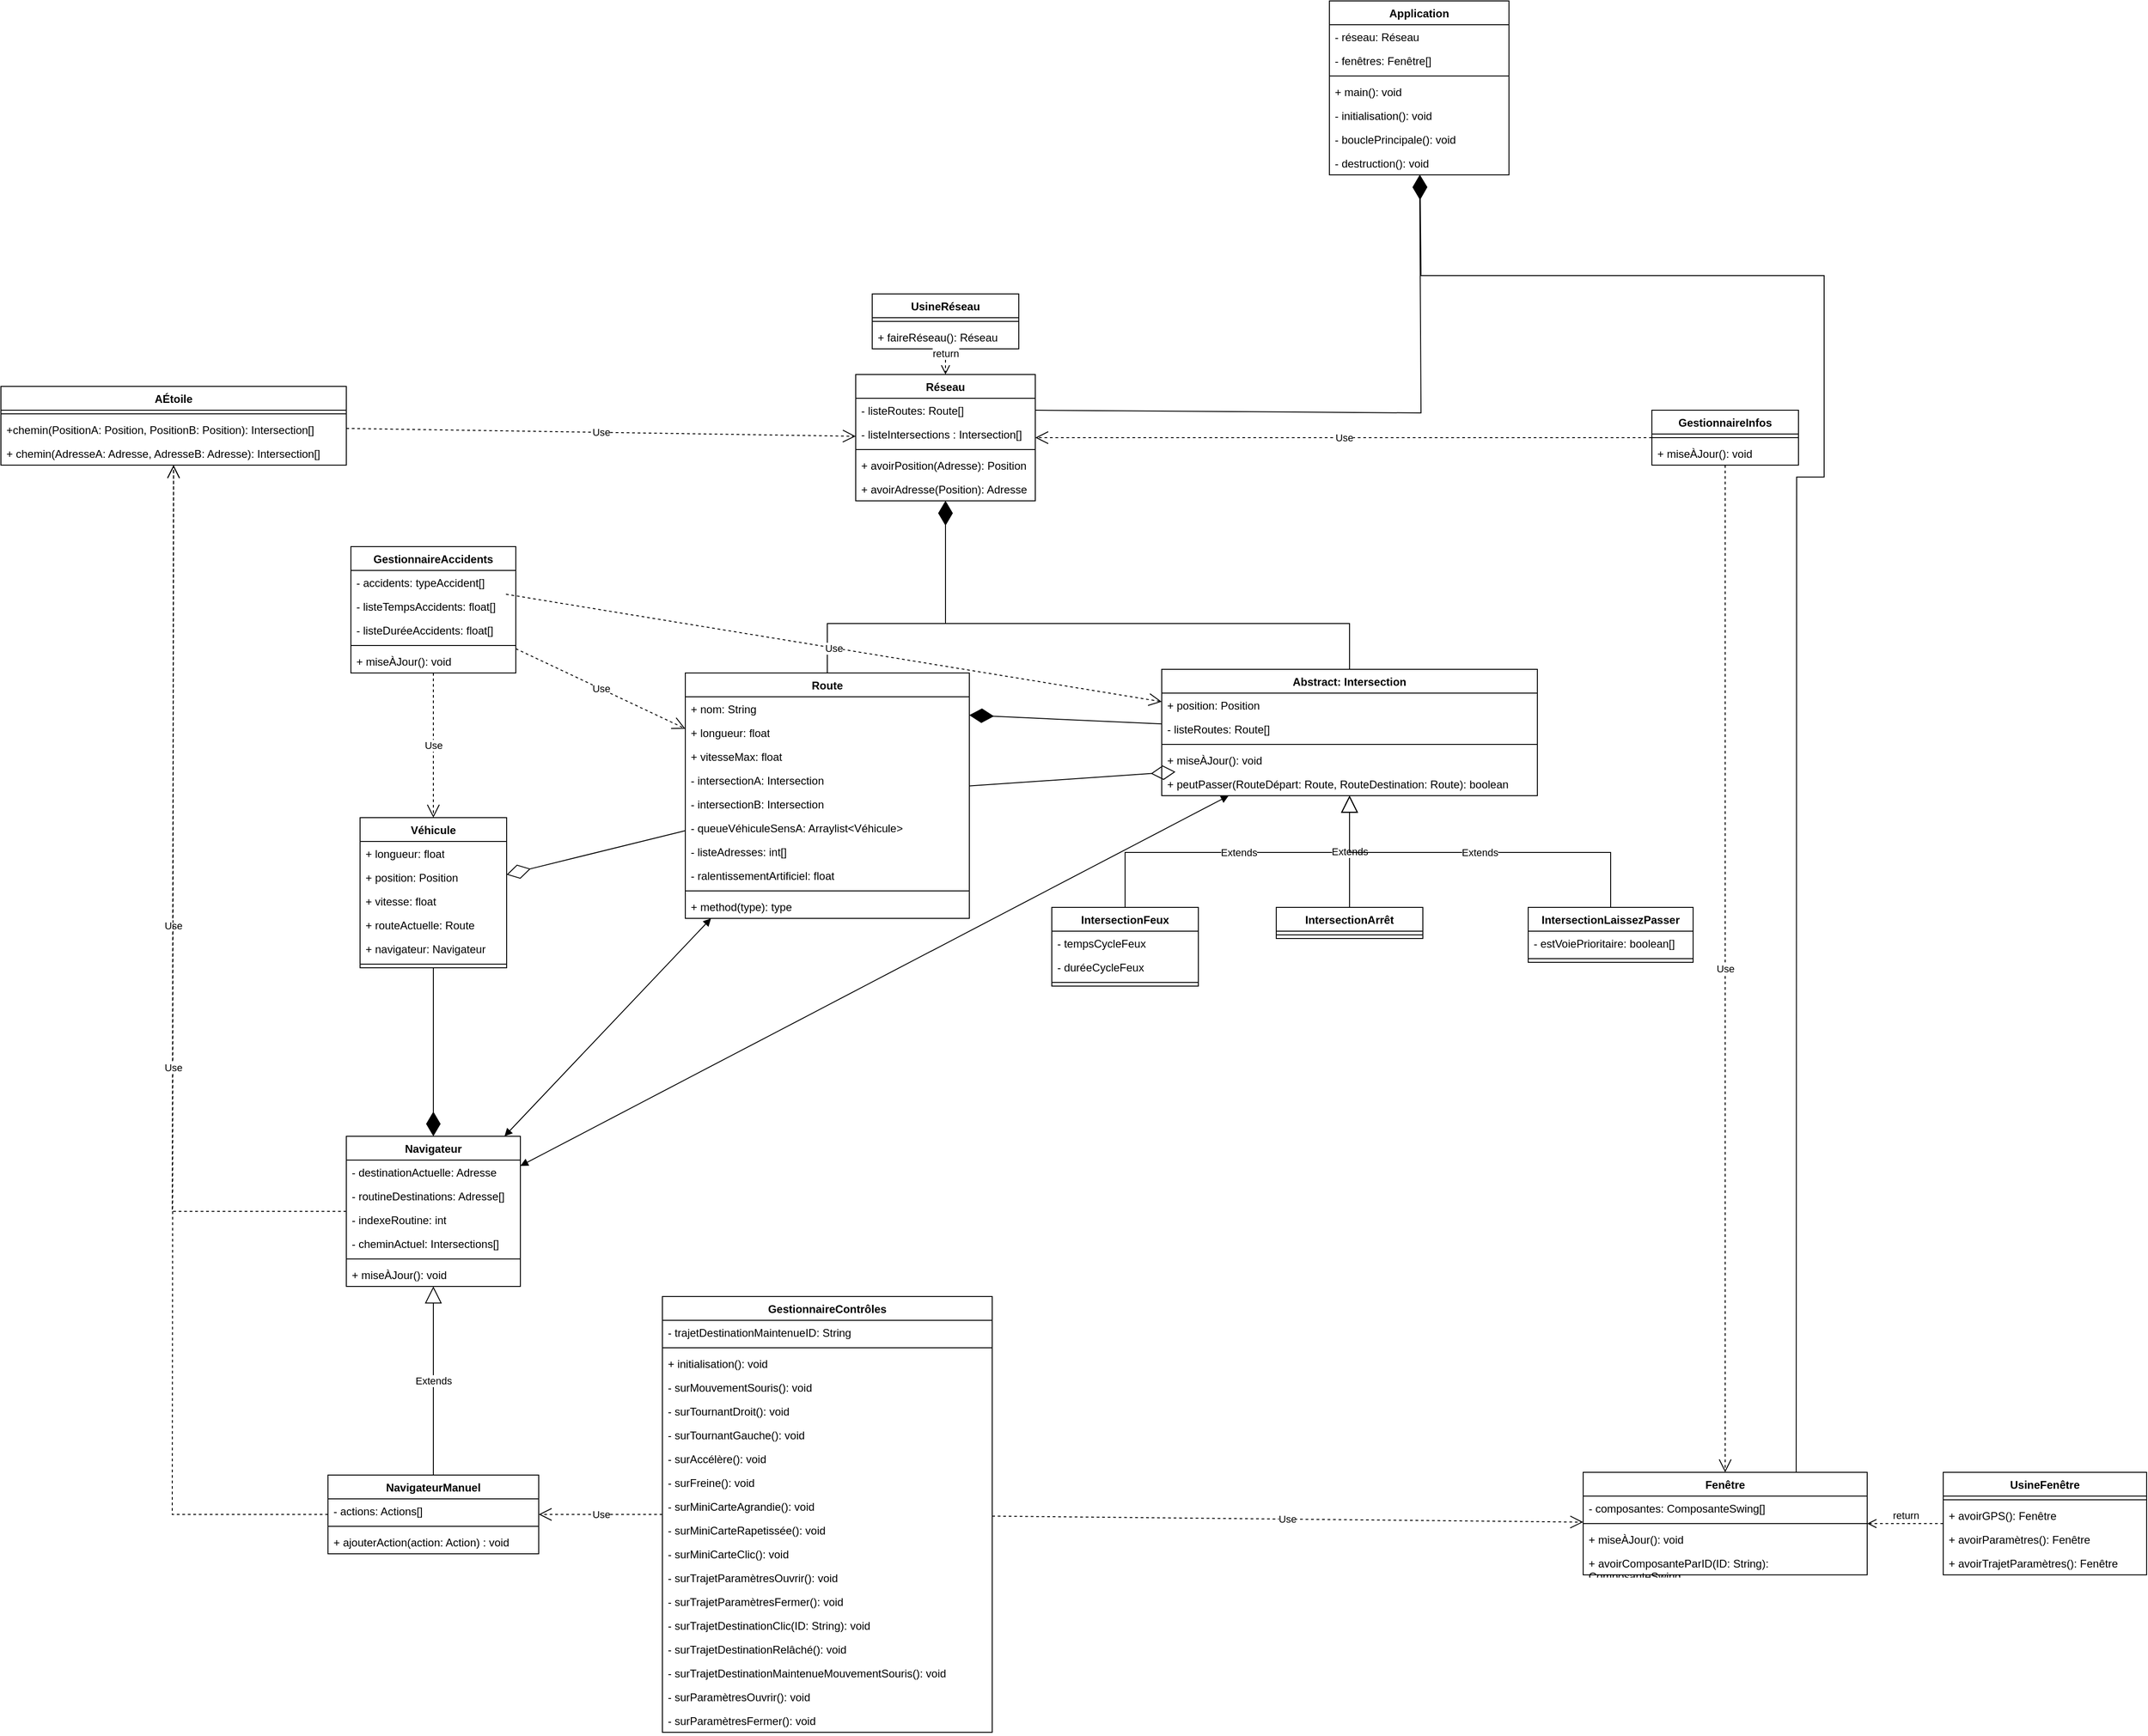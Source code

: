 <mxfile version="26.2.13">
  <diagram id="C5RBs43oDa-KdzZeNtuy" name="Page-1">
    <mxGraphModel dx="1902" dy="468" grid="1" gridSize="10" guides="1" tooltips="1" connect="1" arrows="1" fold="1" page="1" pageScale="1" pageWidth="827" pageHeight="1169" math="0" shadow="0">
      <root>
        <mxCell id="WIyWlLk6GJQsqaUBKTNV-0" />
        <mxCell id="WIyWlLk6GJQsqaUBKTNV-1" parent="WIyWlLk6GJQsqaUBKTNV-0" />
        <mxCell id="mXATdzglNgA2c99_1XGq-0" value="Réseau" style="swimlane;fontStyle=1;align=center;verticalAlign=top;childLayout=stackLayout;horizontal=1;startSize=26;horizontalStack=0;resizeParent=1;resizeParentMax=0;resizeLast=0;collapsible=1;marginBottom=0;whiteSpace=wrap;html=1;" vertex="1" parent="WIyWlLk6GJQsqaUBKTNV-1">
          <mxGeometry x="203" y="768" width="196" height="138" as="geometry" />
        </mxCell>
        <mxCell id="mXATdzglNgA2c99_1XGq-1" value="&lt;div&gt;- listeRoutes: Route[]&lt;/div&gt;" style="text;strokeColor=none;fillColor=none;align=left;verticalAlign=top;spacingLeft=4;spacingRight=4;overflow=hidden;rotatable=0;points=[[0,0.5],[1,0.5]];portConstraint=eastwest;whiteSpace=wrap;html=1;" vertex="1" parent="mXATdzglNgA2c99_1XGq-0">
          <mxGeometry y="26" width="196" height="26" as="geometry" />
        </mxCell>
        <mxCell id="mXATdzglNgA2c99_1XGq-106" value="- listeIntersections : Intersection[]" style="text;strokeColor=none;fillColor=none;align=left;verticalAlign=top;spacingLeft=4;spacingRight=4;overflow=hidden;rotatable=0;points=[[0,0.5],[1,0.5]];portConstraint=eastwest;whiteSpace=wrap;html=1;" vertex="1" parent="mXATdzglNgA2c99_1XGq-0">
          <mxGeometry y="52" width="196" height="26" as="geometry" />
        </mxCell>
        <mxCell id="mXATdzglNgA2c99_1XGq-2" value="" style="line;strokeWidth=1;fillColor=none;align=left;verticalAlign=middle;spacingTop=-1;spacingLeft=3;spacingRight=3;rotatable=0;labelPosition=right;points=[];portConstraint=eastwest;strokeColor=inherit;" vertex="1" parent="mXATdzglNgA2c99_1XGq-0">
          <mxGeometry y="78" width="196" height="8" as="geometry" />
        </mxCell>
        <mxCell id="mXATdzglNgA2c99_1XGq-3" value="+ avoirPosition(Adresse): Position" style="text;strokeColor=none;fillColor=none;align=left;verticalAlign=top;spacingLeft=4;spacingRight=4;overflow=hidden;rotatable=0;points=[[0,0.5],[1,0.5]];portConstraint=eastwest;whiteSpace=wrap;html=1;" vertex="1" parent="mXATdzglNgA2c99_1XGq-0">
          <mxGeometry y="86" width="196" height="26" as="geometry" />
        </mxCell>
        <mxCell id="mXATdzglNgA2c99_1XGq-108" value="+ avoirAdresse(Position): Adresse" style="text;strokeColor=none;fillColor=none;align=left;verticalAlign=top;spacingLeft=4;spacingRight=4;overflow=hidden;rotatable=0;points=[[0,0.5],[1,0.5]];portConstraint=eastwest;whiteSpace=wrap;html=1;" vertex="1" parent="mXATdzglNgA2c99_1XGq-0">
          <mxGeometry y="112" width="196" height="26" as="geometry" />
        </mxCell>
        <mxCell id="mXATdzglNgA2c99_1XGq-4" value="Route" style="swimlane;fontStyle=1;align=center;verticalAlign=top;childLayout=stackLayout;horizontal=1;startSize=26;horizontalStack=0;resizeParent=1;resizeParentMax=0;resizeLast=0;collapsible=1;marginBottom=0;whiteSpace=wrap;html=1;" vertex="1" parent="WIyWlLk6GJQsqaUBKTNV-1">
          <mxGeometry x="17" y="1094" width="310" height="268" as="geometry" />
        </mxCell>
        <mxCell id="mXATdzglNgA2c99_1XGq-5" value="+ nom: String" style="text;strokeColor=none;fillColor=none;align=left;verticalAlign=top;spacingLeft=4;spacingRight=4;overflow=hidden;rotatable=0;points=[[0,0.5],[1,0.5]];portConstraint=eastwest;whiteSpace=wrap;html=1;" vertex="1" parent="mXATdzglNgA2c99_1XGq-4">
          <mxGeometry y="26" width="310" height="26" as="geometry" />
        </mxCell>
        <mxCell id="mXATdzglNgA2c99_1XGq-109" value="+ longueur: float" style="text;strokeColor=none;fillColor=none;align=left;verticalAlign=top;spacingLeft=4;spacingRight=4;overflow=hidden;rotatable=0;points=[[0,0.5],[1,0.5]];portConstraint=eastwest;whiteSpace=wrap;html=1;" vertex="1" parent="mXATdzglNgA2c99_1XGq-4">
          <mxGeometry y="52" width="310" height="26" as="geometry" />
        </mxCell>
        <mxCell id="mXATdzglNgA2c99_1XGq-110" value="+ vitesseMax: float" style="text;strokeColor=none;fillColor=none;align=left;verticalAlign=top;spacingLeft=4;spacingRight=4;overflow=hidden;rotatable=0;points=[[0,0.5],[1,0.5]];portConstraint=eastwest;whiteSpace=wrap;html=1;" vertex="1" parent="mXATdzglNgA2c99_1XGq-4">
          <mxGeometry y="78" width="310" height="26" as="geometry" />
        </mxCell>
        <mxCell id="mXATdzglNgA2c99_1XGq-111" value="- intersectionA: Intersection" style="text;strokeColor=none;fillColor=none;align=left;verticalAlign=top;spacingLeft=4;spacingRight=4;overflow=hidden;rotatable=0;points=[[0,0.5],[1,0.5]];portConstraint=eastwest;whiteSpace=wrap;html=1;" vertex="1" parent="mXATdzglNgA2c99_1XGq-4">
          <mxGeometry y="104" width="310" height="26" as="geometry" />
        </mxCell>
        <mxCell id="mXATdzglNgA2c99_1XGq-112" value="- intersectionB: Intersection" style="text;strokeColor=none;fillColor=none;align=left;verticalAlign=top;spacingLeft=4;spacingRight=4;overflow=hidden;rotatable=0;points=[[0,0.5],[1,0.5]];portConstraint=eastwest;whiteSpace=wrap;html=1;" vertex="1" parent="mXATdzglNgA2c99_1XGq-4">
          <mxGeometry y="130" width="310" height="26" as="geometry" />
        </mxCell>
        <mxCell id="mXATdzglNgA2c99_1XGq-113" value="- queueVéhiculeSensA: Arraylist&amp;lt;Véhicule&amp;gt;" style="text;strokeColor=none;fillColor=none;align=left;verticalAlign=top;spacingLeft=4;spacingRight=4;overflow=hidden;rotatable=0;points=[[0,0.5],[1,0.5]];portConstraint=eastwest;whiteSpace=wrap;html=1;" vertex="1" parent="mXATdzglNgA2c99_1XGq-4">
          <mxGeometry y="156" width="310" height="26" as="geometry" />
        </mxCell>
        <mxCell id="mXATdzglNgA2c99_1XGq-114" value="- listeAdresses: int[]" style="text;strokeColor=none;fillColor=none;align=left;verticalAlign=top;spacingLeft=4;spacingRight=4;overflow=hidden;rotatable=0;points=[[0,0.5],[1,0.5]];portConstraint=eastwest;whiteSpace=wrap;html=1;" vertex="1" parent="mXATdzglNgA2c99_1XGq-4">
          <mxGeometry y="182" width="310" height="26" as="geometry" />
        </mxCell>
        <mxCell id="mXATdzglNgA2c99_1XGq-115" value="- ralentissementArtificiel: float" style="text;strokeColor=none;fillColor=none;align=left;verticalAlign=top;spacingLeft=4;spacingRight=4;overflow=hidden;rotatable=0;points=[[0,0.5],[1,0.5]];portConstraint=eastwest;whiteSpace=wrap;html=1;" vertex="1" parent="mXATdzglNgA2c99_1XGq-4">
          <mxGeometry y="208" width="310" height="26" as="geometry" />
        </mxCell>
        <mxCell id="mXATdzglNgA2c99_1XGq-6" value="" style="line;strokeWidth=1;fillColor=none;align=left;verticalAlign=middle;spacingTop=-1;spacingLeft=3;spacingRight=3;rotatable=0;labelPosition=right;points=[];portConstraint=eastwest;strokeColor=inherit;" vertex="1" parent="mXATdzglNgA2c99_1XGq-4">
          <mxGeometry y="234" width="310" height="8" as="geometry" />
        </mxCell>
        <mxCell id="mXATdzglNgA2c99_1XGq-7" value="+ method(type): type" style="text;strokeColor=none;fillColor=none;align=left;verticalAlign=top;spacingLeft=4;spacingRight=4;overflow=hidden;rotatable=0;points=[[0,0.5],[1,0.5]];portConstraint=eastwest;whiteSpace=wrap;html=1;" vertex="1" parent="mXATdzglNgA2c99_1XGq-4">
          <mxGeometry y="242" width="310" height="26" as="geometry" />
        </mxCell>
        <mxCell id="mXATdzglNgA2c99_1XGq-8" value="Abstract: Intersection" style="swimlane;fontStyle=1;align=center;verticalAlign=top;childLayout=stackLayout;horizontal=1;startSize=26;horizontalStack=0;resizeParent=1;resizeParentMax=0;resizeLast=0;collapsible=1;marginBottom=0;whiteSpace=wrap;html=1;" vertex="1" parent="WIyWlLk6GJQsqaUBKTNV-1">
          <mxGeometry x="537" y="1090" width="410" height="138" as="geometry" />
        </mxCell>
        <mxCell id="mXATdzglNgA2c99_1XGq-118" value="+ position: Position" style="text;strokeColor=none;fillColor=none;align=left;verticalAlign=top;spacingLeft=4;spacingRight=4;overflow=hidden;rotatable=0;points=[[0,0.5],[1,0.5]];portConstraint=eastwest;whiteSpace=wrap;html=1;" vertex="1" parent="mXATdzglNgA2c99_1XGq-8">
          <mxGeometry y="26" width="410" height="26" as="geometry" />
        </mxCell>
        <mxCell id="mXATdzglNgA2c99_1XGq-9" value="- listeRoutes: Route[]" style="text;strokeColor=none;fillColor=none;align=left;verticalAlign=top;spacingLeft=4;spacingRight=4;overflow=hidden;rotatable=0;points=[[0,0.5],[1,0.5]];portConstraint=eastwest;whiteSpace=wrap;html=1;" vertex="1" parent="mXATdzglNgA2c99_1XGq-8">
          <mxGeometry y="52" width="410" height="26" as="geometry" />
        </mxCell>
        <mxCell id="mXATdzglNgA2c99_1XGq-10" value="" style="line;strokeWidth=1;fillColor=none;align=left;verticalAlign=middle;spacingTop=-1;spacingLeft=3;spacingRight=3;rotatable=0;labelPosition=right;points=[];portConstraint=eastwest;strokeColor=inherit;" vertex="1" parent="mXATdzglNgA2c99_1XGq-8">
          <mxGeometry y="78" width="410" height="8" as="geometry" />
        </mxCell>
        <mxCell id="mXATdzglNgA2c99_1XGq-11" value="+ miseÀJour(): void" style="text;strokeColor=none;fillColor=none;align=left;verticalAlign=top;spacingLeft=4;spacingRight=4;overflow=hidden;rotatable=0;points=[[0,0.5],[1,0.5]];portConstraint=eastwest;whiteSpace=wrap;html=1;" vertex="1" parent="mXATdzglNgA2c99_1XGq-8">
          <mxGeometry y="86" width="410" height="26" as="geometry" />
        </mxCell>
        <mxCell id="mXATdzglNgA2c99_1XGq-119" value="+ peutPasser(RouteDépart: Route, RouteDestination: Route): boolean" style="text;strokeColor=none;fillColor=none;align=left;verticalAlign=top;spacingLeft=4;spacingRight=4;overflow=hidden;rotatable=0;points=[[0,0.5],[1,0.5]];portConstraint=eastwest;whiteSpace=wrap;html=1;" vertex="1" parent="mXATdzglNgA2c99_1XGq-8">
          <mxGeometry y="112" width="410" height="26" as="geometry" />
        </mxCell>
        <mxCell id="mXATdzglNgA2c99_1XGq-12" value="IntersectionFeux" style="swimlane;fontStyle=1;align=center;verticalAlign=top;childLayout=stackLayout;horizontal=1;startSize=26;horizontalStack=0;resizeParent=1;resizeParentMax=0;resizeLast=0;collapsible=1;marginBottom=0;whiteSpace=wrap;html=1;" vertex="1" parent="WIyWlLk6GJQsqaUBKTNV-1">
          <mxGeometry x="417" y="1350" width="160" height="86" as="geometry" />
        </mxCell>
        <mxCell id="mXATdzglNgA2c99_1XGq-13" value="- tempsCycleFeux" style="text;strokeColor=none;fillColor=none;align=left;verticalAlign=top;spacingLeft=4;spacingRight=4;overflow=hidden;rotatable=0;points=[[0,0.5],[1,0.5]];portConstraint=eastwest;whiteSpace=wrap;html=1;" vertex="1" parent="mXATdzglNgA2c99_1XGq-12">
          <mxGeometry y="26" width="160" height="26" as="geometry" />
        </mxCell>
        <mxCell id="mXATdzglNgA2c99_1XGq-120" value="- duréeCycleFeux" style="text;strokeColor=none;fillColor=none;align=left;verticalAlign=top;spacingLeft=4;spacingRight=4;overflow=hidden;rotatable=0;points=[[0,0.5],[1,0.5]];portConstraint=eastwest;whiteSpace=wrap;html=1;" vertex="1" parent="mXATdzglNgA2c99_1XGq-12">
          <mxGeometry y="52" width="160" height="26" as="geometry" />
        </mxCell>
        <mxCell id="mXATdzglNgA2c99_1XGq-14" value="" style="line;strokeWidth=1;fillColor=none;align=left;verticalAlign=middle;spacingTop=-1;spacingLeft=3;spacingRight=3;rotatable=0;labelPosition=right;points=[];portConstraint=eastwest;strokeColor=inherit;" vertex="1" parent="mXATdzglNgA2c99_1XGq-12">
          <mxGeometry y="78" width="160" height="8" as="geometry" />
        </mxCell>
        <mxCell id="mXATdzglNgA2c99_1XGq-16" value="IntersectionArrêt" style="swimlane;fontStyle=1;align=center;verticalAlign=top;childLayout=stackLayout;horizontal=1;startSize=26;horizontalStack=0;resizeParent=1;resizeParentMax=0;resizeLast=0;collapsible=1;marginBottom=0;whiteSpace=wrap;html=1;" vertex="1" parent="WIyWlLk6GJQsqaUBKTNV-1">
          <mxGeometry x="662" y="1350" width="160" height="34" as="geometry" />
        </mxCell>
        <mxCell id="mXATdzglNgA2c99_1XGq-18" value="" style="line;strokeWidth=1;fillColor=none;align=left;verticalAlign=middle;spacingTop=-1;spacingLeft=3;spacingRight=3;rotatable=0;labelPosition=right;points=[];portConstraint=eastwest;strokeColor=inherit;" vertex="1" parent="mXATdzglNgA2c99_1XGq-16">
          <mxGeometry y="26" width="160" height="8" as="geometry" />
        </mxCell>
        <mxCell id="mXATdzglNgA2c99_1XGq-20" value="IntersectionLaissezPasser" style="swimlane;fontStyle=1;align=center;verticalAlign=top;childLayout=stackLayout;horizontal=1;startSize=26;horizontalStack=0;resizeParent=1;resizeParentMax=0;resizeLast=0;collapsible=1;marginBottom=0;whiteSpace=wrap;html=1;" vertex="1" parent="WIyWlLk6GJQsqaUBKTNV-1">
          <mxGeometry x="937" y="1350" width="180" height="60" as="geometry" />
        </mxCell>
        <mxCell id="mXATdzglNgA2c99_1XGq-21" value="- estVoiePrioritaire: boolean[]" style="text;strokeColor=none;fillColor=none;align=left;verticalAlign=top;spacingLeft=4;spacingRight=4;overflow=hidden;rotatable=0;points=[[0,0.5],[1,0.5]];portConstraint=eastwest;whiteSpace=wrap;html=1;" vertex="1" parent="mXATdzglNgA2c99_1XGq-20">
          <mxGeometry y="26" width="180" height="26" as="geometry" />
        </mxCell>
        <mxCell id="mXATdzglNgA2c99_1XGq-22" value="" style="line;strokeWidth=1;fillColor=none;align=left;verticalAlign=middle;spacingTop=-1;spacingLeft=3;spacingRight=3;rotatable=0;labelPosition=right;points=[];portConstraint=eastwest;strokeColor=inherit;" vertex="1" parent="mXATdzglNgA2c99_1XGq-20">
          <mxGeometry y="52" width="180" height="8" as="geometry" />
        </mxCell>
        <mxCell id="mXATdzglNgA2c99_1XGq-24" value="Véhicule" style="swimlane;fontStyle=1;align=center;verticalAlign=top;childLayout=stackLayout;horizontal=1;startSize=26;horizontalStack=0;resizeParent=1;resizeParentMax=0;resizeLast=0;collapsible=1;marginBottom=0;whiteSpace=wrap;html=1;" vertex="1" parent="WIyWlLk6GJQsqaUBKTNV-1">
          <mxGeometry x="-338" y="1252" width="160" height="164" as="geometry" />
        </mxCell>
        <mxCell id="mXATdzglNgA2c99_1XGq-25" value="&lt;div&gt;+ longueur: float&lt;/div&gt;&lt;div&gt;&lt;br&gt;&lt;/div&gt;" style="text;strokeColor=none;fillColor=none;align=left;verticalAlign=top;spacingLeft=4;spacingRight=4;overflow=hidden;rotatable=0;points=[[0,0.5],[1,0.5]];portConstraint=eastwest;whiteSpace=wrap;html=1;" vertex="1" parent="mXATdzglNgA2c99_1XGq-24">
          <mxGeometry y="26" width="160" height="26" as="geometry" />
        </mxCell>
        <mxCell id="mXATdzglNgA2c99_1XGq-122" value="+ position: Position" style="text;strokeColor=none;fillColor=none;align=left;verticalAlign=top;spacingLeft=4;spacingRight=4;overflow=hidden;rotatable=0;points=[[0,0.5],[1,0.5]];portConstraint=eastwest;whiteSpace=wrap;html=1;" vertex="1" parent="mXATdzglNgA2c99_1XGq-24">
          <mxGeometry y="52" width="160" height="26" as="geometry" />
        </mxCell>
        <mxCell id="mXATdzglNgA2c99_1XGq-123" value="+ vitesse: float" style="text;strokeColor=none;fillColor=none;align=left;verticalAlign=top;spacingLeft=4;spacingRight=4;overflow=hidden;rotatable=0;points=[[0,0.5],[1,0.5]];portConstraint=eastwest;whiteSpace=wrap;html=1;" vertex="1" parent="mXATdzglNgA2c99_1XGq-24">
          <mxGeometry y="78" width="160" height="26" as="geometry" />
        </mxCell>
        <mxCell id="mXATdzglNgA2c99_1XGq-124" value="+ routeActuelle: Route" style="text;strokeColor=none;fillColor=none;align=left;verticalAlign=top;spacingLeft=4;spacingRight=4;overflow=hidden;rotatable=0;points=[[0,0.5],[1,0.5]];portConstraint=eastwest;whiteSpace=wrap;html=1;" vertex="1" parent="mXATdzglNgA2c99_1XGq-24">
          <mxGeometry y="104" width="160" height="26" as="geometry" />
        </mxCell>
        <mxCell id="mXATdzglNgA2c99_1XGq-125" value="+ navigateur: Navigateur" style="text;strokeColor=none;fillColor=none;align=left;verticalAlign=top;spacingLeft=4;spacingRight=4;overflow=hidden;rotatable=0;points=[[0,0.5],[1,0.5]];portConstraint=eastwest;whiteSpace=wrap;html=1;" vertex="1" parent="mXATdzglNgA2c99_1XGq-24">
          <mxGeometry y="130" width="160" height="26" as="geometry" />
        </mxCell>
        <mxCell id="mXATdzglNgA2c99_1XGq-26" value="" style="line;strokeWidth=1;fillColor=none;align=left;verticalAlign=middle;spacingTop=-1;spacingLeft=3;spacingRight=3;rotatable=0;labelPosition=right;points=[];portConstraint=eastwest;strokeColor=inherit;" vertex="1" parent="mXATdzglNgA2c99_1XGq-24">
          <mxGeometry y="156" width="160" height="8" as="geometry" />
        </mxCell>
        <mxCell id="mXATdzglNgA2c99_1XGq-28" value="Navigateur" style="swimlane;fontStyle=1;align=center;verticalAlign=top;childLayout=stackLayout;horizontal=1;startSize=26;horizontalStack=0;resizeParent=1;resizeParentMax=0;resizeLast=0;collapsible=1;marginBottom=0;whiteSpace=wrap;html=1;" vertex="1" parent="WIyWlLk6GJQsqaUBKTNV-1">
          <mxGeometry x="-353" y="1600" width="190" height="164" as="geometry" />
        </mxCell>
        <mxCell id="mXATdzglNgA2c99_1XGq-29" value="- destinationActuelle: Adresse" style="text;strokeColor=none;fillColor=none;align=left;verticalAlign=top;spacingLeft=4;spacingRight=4;overflow=hidden;rotatable=0;points=[[0,0.5],[1,0.5]];portConstraint=eastwest;whiteSpace=wrap;html=1;" vertex="1" parent="mXATdzglNgA2c99_1XGq-28">
          <mxGeometry y="26" width="190" height="26" as="geometry" />
        </mxCell>
        <mxCell id="mXATdzglNgA2c99_1XGq-127" value="&lt;div&gt;- routineDestinations: Adresse[]&lt;/div&gt;" style="text;strokeColor=none;fillColor=none;align=left;verticalAlign=top;spacingLeft=4;spacingRight=4;overflow=hidden;rotatable=0;points=[[0,0.5],[1,0.5]];portConstraint=eastwest;whiteSpace=wrap;html=1;" vertex="1" parent="mXATdzglNgA2c99_1XGq-28">
          <mxGeometry y="52" width="190" height="26" as="geometry" />
        </mxCell>
        <mxCell id="mXATdzglNgA2c99_1XGq-129" value="- indexeRoutine: int" style="text;strokeColor=none;fillColor=none;align=left;verticalAlign=top;spacingLeft=4;spacingRight=4;overflow=hidden;rotatable=0;points=[[0,0.5],[1,0.5]];portConstraint=eastwest;whiteSpace=wrap;html=1;" vertex="1" parent="mXATdzglNgA2c99_1XGq-28">
          <mxGeometry y="78" width="190" height="26" as="geometry" />
        </mxCell>
        <mxCell id="mXATdzglNgA2c99_1XGq-128" value="- cheminActuel: Intersections[]" style="text;strokeColor=none;fillColor=none;align=left;verticalAlign=top;spacingLeft=4;spacingRight=4;overflow=hidden;rotatable=0;points=[[0,0.5],[1,0.5]];portConstraint=eastwest;whiteSpace=wrap;html=1;" vertex="1" parent="mXATdzglNgA2c99_1XGq-28">
          <mxGeometry y="104" width="190" height="26" as="geometry" />
        </mxCell>
        <mxCell id="mXATdzglNgA2c99_1XGq-30" value="" style="line;strokeWidth=1;fillColor=none;align=left;verticalAlign=middle;spacingTop=-1;spacingLeft=3;spacingRight=3;rotatable=0;labelPosition=right;points=[];portConstraint=eastwest;strokeColor=inherit;" vertex="1" parent="mXATdzglNgA2c99_1XGq-28">
          <mxGeometry y="130" width="190" height="8" as="geometry" />
        </mxCell>
        <mxCell id="mXATdzglNgA2c99_1XGq-31" value="+ miseÀJour(): void" style="text;strokeColor=none;fillColor=none;align=left;verticalAlign=top;spacingLeft=4;spacingRight=4;overflow=hidden;rotatable=0;points=[[0,0.5],[1,0.5]];portConstraint=eastwest;whiteSpace=wrap;html=1;" vertex="1" parent="mXATdzglNgA2c99_1XGq-28">
          <mxGeometry y="138" width="190" height="26" as="geometry" />
        </mxCell>
        <mxCell id="mXATdzglNgA2c99_1XGq-32" value="NavigateurManuel" style="swimlane;fontStyle=1;align=center;verticalAlign=top;childLayout=stackLayout;horizontal=1;startSize=26;horizontalStack=0;resizeParent=1;resizeParentMax=0;resizeLast=0;collapsible=1;marginBottom=0;whiteSpace=wrap;html=1;" vertex="1" parent="WIyWlLk6GJQsqaUBKTNV-1">
          <mxGeometry x="-373" y="1970" width="230" height="86" as="geometry" />
        </mxCell>
        <mxCell id="mXATdzglNgA2c99_1XGq-33" value="- actions: Actions[]" style="text;strokeColor=none;fillColor=none;align=left;verticalAlign=top;spacingLeft=4;spacingRight=4;overflow=hidden;rotatable=0;points=[[0,0.5],[1,0.5]];portConstraint=eastwest;whiteSpace=wrap;html=1;" vertex="1" parent="mXATdzglNgA2c99_1XGq-32">
          <mxGeometry y="26" width="230" height="26" as="geometry" />
        </mxCell>
        <mxCell id="mXATdzglNgA2c99_1XGq-34" value="" style="line;strokeWidth=1;fillColor=none;align=left;verticalAlign=middle;spacingTop=-1;spacingLeft=3;spacingRight=3;rotatable=0;labelPosition=right;points=[];portConstraint=eastwest;strokeColor=inherit;" vertex="1" parent="mXATdzglNgA2c99_1XGq-32">
          <mxGeometry y="52" width="230" height="8" as="geometry" />
        </mxCell>
        <mxCell id="mXATdzglNgA2c99_1XGq-35" value="+ ajouterAction(action: Action) : void" style="text;strokeColor=none;fillColor=none;align=left;verticalAlign=top;spacingLeft=4;spacingRight=4;overflow=hidden;rotatable=0;points=[[0,0.5],[1,0.5]];portConstraint=eastwest;whiteSpace=wrap;html=1;" vertex="1" parent="mXATdzglNgA2c99_1XGq-32">
          <mxGeometry y="60" width="230" height="26" as="geometry" />
        </mxCell>
        <mxCell id="mXATdzglNgA2c99_1XGq-36" value="GestionnaireAccidents" style="swimlane;fontStyle=1;align=center;verticalAlign=top;childLayout=stackLayout;horizontal=1;startSize=26;horizontalStack=0;resizeParent=1;resizeParentMax=0;resizeLast=0;collapsible=1;marginBottom=0;whiteSpace=wrap;html=1;" vertex="1" parent="WIyWlLk6GJQsqaUBKTNV-1">
          <mxGeometry x="-348" y="956" width="180" height="138" as="geometry" />
        </mxCell>
        <mxCell id="mXATdzglNgA2c99_1XGq-37" value="- accidents: typeAccident[]" style="text;strokeColor=none;fillColor=none;align=left;verticalAlign=top;spacingLeft=4;spacingRight=4;overflow=hidden;rotatable=0;points=[[0,0.5],[1,0.5]];portConstraint=eastwest;whiteSpace=wrap;html=1;" vertex="1" parent="mXATdzglNgA2c99_1XGq-36">
          <mxGeometry y="26" width="180" height="26" as="geometry" />
        </mxCell>
        <mxCell id="mXATdzglNgA2c99_1XGq-132" value="- listeTempsAccidents: float[]" style="text;strokeColor=none;fillColor=none;align=left;verticalAlign=top;spacingLeft=4;spacingRight=4;overflow=hidden;rotatable=0;points=[[0,0.5],[1,0.5]];portConstraint=eastwest;whiteSpace=wrap;html=1;" vertex="1" parent="mXATdzglNgA2c99_1XGq-36">
          <mxGeometry y="52" width="180" height="26" as="geometry" />
        </mxCell>
        <mxCell id="mXATdzglNgA2c99_1XGq-133" value="- listeDuréeAccidents: float[]" style="text;strokeColor=none;fillColor=none;align=left;verticalAlign=top;spacingLeft=4;spacingRight=4;overflow=hidden;rotatable=0;points=[[0,0.5],[1,0.5]];portConstraint=eastwest;whiteSpace=wrap;html=1;" vertex="1" parent="mXATdzglNgA2c99_1XGq-36">
          <mxGeometry y="78" width="180" height="26" as="geometry" />
        </mxCell>
        <mxCell id="mXATdzglNgA2c99_1XGq-38" value="" style="line;strokeWidth=1;fillColor=none;align=left;verticalAlign=middle;spacingTop=-1;spacingLeft=3;spacingRight=3;rotatable=0;labelPosition=right;points=[];portConstraint=eastwest;strokeColor=inherit;" vertex="1" parent="mXATdzglNgA2c99_1XGq-36">
          <mxGeometry y="104" width="180" height="8" as="geometry" />
        </mxCell>
        <mxCell id="mXATdzglNgA2c99_1XGq-39" value="+ miseÀJour(): void" style="text;strokeColor=none;fillColor=none;align=left;verticalAlign=top;spacingLeft=4;spacingRight=4;overflow=hidden;rotatable=0;points=[[0,0.5],[1,0.5]];portConstraint=eastwest;whiteSpace=wrap;html=1;" vertex="1" parent="mXATdzglNgA2c99_1XGq-36">
          <mxGeometry y="112" width="180" height="26" as="geometry" />
        </mxCell>
        <mxCell id="mXATdzglNgA2c99_1XGq-40" value="Fenêtre" style="swimlane;fontStyle=1;align=center;verticalAlign=top;childLayout=stackLayout;horizontal=1;startSize=26;horizontalStack=0;resizeParent=1;resizeParentMax=0;resizeLast=0;collapsible=1;marginBottom=0;whiteSpace=wrap;html=1;" vertex="1" parent="WIyWlLk6GJQsqaUBKTNV-1">
          <mxGeometry x="997" y="1967" width="310" height="112" as="geometry" />
        </mxCell>
        <mxCell id="mXATdzglNgA2c99_1XGq-41" value="- composantes: ComposanteSwing[]" style="text;strokeColor=none;fillColor=none;align=left;verticalAlign=top;spacingLeft=4;spacingRight=4;overflow=hidden;rotatable=0;points=[[0,0.5],[1,0.5]];portConstraint=eastwest;whiteSpace=wrap;html=1;" vertex="1" parent="mXATdzglNgA2c99_1XGq-40">
          <mxGeometry y="26" width="310" height="26" as="geometry" />
        </mxCell>
        <mxCell id="mXATdzglNgA2c99_1XGq-42" value="" style="line;strokeWidth=1;fillColor=none;align=left;verticalAlign=middle;spacingTop=-1;spacingLeft=3;spacingRight=3;rotatable=0;labelPosition=right;points=[];portConstraint=eastwest;strokeColor=inherit;" vertex="1" parent="mXATdzglNgA2c99_1XGq-40">
          <mxGeometry y="52" width="310" height="8" as="geometry" />
        </mxCell>
        <mxCell id="mXATdzglNgA2c99_1XGq-43" value="+ miseÀJour(): void" style="text;strokeColor=none;fillColor=none;align=left;verticalAlign=top;spacingLeft=4;spacingRight=4;overflow=hidden;rotatable=0;points=[[0,0.5],[1,0.5]];portConstraint=eastwest;whiteSpace=wrap;html=1;" vertex="1" parent="mXATdzglNgA2c99_1XGq-40">
          <mxGeometry y="60" width="310" height="26" as="geometry" />
        </mxCell>
        <mxCell id="mXATdzglNgA2c99_1XGq-134" value="+ avoirComposanteParID(ID: String): ComposanteSwing" style="text;strokeColor=none;fillColor=none;align=left;verticalAlign=top;spacingLeft=4;spacingRight=4;overflow=hidden;rotatable=0;points=[[0,0.5],[1,0.5]];portConstraint=eastwest;whiteSpace=wrap;html=1;" vertex="1" parent="mXATdzglNgA2c99_1XGq-40">
          <mxGeometry y="86" width="310" height="26" as="geometry" />
        </mxCell>
        <mxCell id="mXATdzglNgA2c99_1XGq-44" value="GestionnaireInfos" style="swimlane;fontStyle=1;align=center;verticalAlign=top;childLayout=stackLayout;horizontal=1;startSize=26;horizontalStack=0;resizeParent=1;resizeParentMax=0;resizeLast=0;collapsible=1;marginBottom=0;whiteSpace=wrap;html=1;" vertex="1" parent="WIyWlLk6GJQsqaUBKTNV-1">
          <mxGeometry x="1072" y="807" width="160" height="60" as="geometry" />
        </mxCell>
        <mxCell id="mXATdzglNgA2c99_1XGq-46" value="" style="line;strokeWidth=1;fillColor=none;align=left;verticalAlign=middle;spacingTop=-1;spacingLeft=3;spacingRight=3;rotatable=0;labelPosition=right;points=[];portConstraint=eastwest;strokeColor=inherit;" vertex="1" parent="mXATdzglNgA2c99_1XGq-44">
          <mxGeometry y="26" width="160" height="8" as="geometry" />
        </mxCell>
        <mxCell id="mXATdzglNgA2c99_1XGq-47" value="+ miseÀJour(): void" style="text;strokeColor=none;fillColor=none;align=left;verticalAlign=top;spacingLeft=4;spacingRight=4;overflow=hidden;rotatable=0;points=[[0,0.5],[1,0.5]];portConstraint=eastwest;whiteSpace=wrap;html=1;" vertex="1" parent="mXATdzglNgA2c99_1XGq-44">
          <mxGeometry y="34" width="160" height="26" as="geometry" />
        </mxCell>
        <mxCell id="mXATdzglNgA2c99_1XGq-52" value="UsineFenêtre" style="swimlane;fontStyle=1;align=center;verticalAlign=top;childLayout=stackLayout;horizontal=1;startSize=26;horizontalStack=0;resizeParent=1;resizeParentMax=0;resizeLast=0;collapsible=1;marginBottom=0;whiteSpace=wrap;html=1;" vertex="1" parent="WIyWlLk6GJQsqaUBKTNV-1">
          <mxGeometry x="1390" y="1967" width="222" height="112" as="geometry" />
        </mxCell>
        <mxCell id="mXATdzglNgA2c99_1XGq-54" value="" style="line;strokeWidth=1;fillColor=none;align=left;verticalAlign=middle;spacingTop=-1;spacingLeft=3;spacingRight=3;rotatable=0;labelPosition=right;points=[];portConstraint=eastwest;strokeColor=inherit;" vertex="1" parent="mXATdzglNgA2c99_1XGq-52">
          <mxGeometry y="26" width="222" height="8" as="geometry" />
        </mxCell>
        <mxCell id="mXATdzglNgA2c99_1XGq-55" value="+ avoirGPS(): Fenêtre" style="text;strokeColor=none;fillColor=none;align=left;verticalAlign=top;spacingLeft=4;spacingRight=4;overflow=hidden;rotatable=0;points=[[0,0.5],[1,0.5]];portConstraint=eastwest;whiteSpace=wrap;html=1;" vertex="1" parent="mXATdzglNgA2c99_1XGq-52">
          <mxGeometry y="34" width="222" height="26" as="geometry" />
        </mxCell>
        <mxCell id="mXATdzglNgA2c99_1XGq-171" value="+ avoirParamètres(): Fenêtre" style="text;strokeColor=none;fillColor=none;align=left;verticalAlign=top;spacingLeft=4;spacingRight=4;overflow=hidden;rotatable=0;points=[[0,0.5],[1,0.5]];portConstraint=eastwest;whiteSpace=wrap;html=1;" vertex="1" parent="mXATdzglNgA2c99_1XGq-52">
          <mxGeometry y="60" width="222" height="26" as="geometry" />
        </mxCell>
        <mxCell id="mXATdzglNgA2c99_1XGq-172" value="+ avoirTrajetParamètres(): Fenêtre" style="text;strokeColor=none;fillColor=none;align=left;verticalAlign=top;spacingLeft=4;spacingRight=4;overflow=hidden;rotatable=0;points=[[0,0.5],[1,0.5]];portConstraint=eastwest;whiteSpace=wrap;html=1;" vertex="1" parent="mXATdzglNgA2c99_1XGq-52">
          <mxGeometry y="86" width="222" height="26" as="geometry" />
        </mxCell>
        <mxCell id="mXATdzglNgA2c99_1XGq-56" value="UsineRéseau" style="swimlane;fontStyle=1;align=center;verticalAlign=top;childLayout=stackLayout;horizontal=1;startSize=26;horizontalStack=0;resizeParent=1;resizeParentMax=0;resizeLast=0;collapsible=1;marginBottom=0;whiteSpace=wrap;html=1;" vertex="1" parent="WIyWlLk6GJQsqaUBKTNV-1">
          <mxGeometry x="221" y="680" width="160" height="60" as="geometry" />
        </mxCell>
        <mxCell id="mXATdzglNgA2c99_1XGq-58" value="" style="line;strokeWidth=1;fillColor=none;align=left;verticalAlign=middle;spacingTop=-1;spacingLeft=3;spacingRight=3;rotatable=0;labelPosition=right;points=[];portConstraint=eastwest;strokeColor=inherit;" vertex="1" parent="mXATdzglNgA2c99_1XGq-56">
          <mxGeometry y="26" width="160" height="8" as="geometry" />
        </mxCell>
        <mxCell id="mXATdzglNgA2c99_1XGq-59" value="+ faireRéseau(): Réseau" style="text;strokeColor=none;fillColor=none;align=left;verticalAlign=top;spacingLeft=4;spacingRight=4;overflow=hidden;rotatable=0;points=[[0,0.5],[1,0.5]];portConstraint=eastwest;whiteSpace=wrap;html=1;" vertex="1" parent="mXATdzglNgA2c99_1XGq-56">
          <mxGeometry y="34" width="160" height="26" as="geometry" />
        </mxCell>
        <mxCell id="mXATdzglNgA2c99_1XGq-62" value="" style="endArrow=diamondThin;endFill=1;endSize=24;html=1;rounded=0;" edge="1" parent="WIyWlLk6GJQsqaUBKTNV-1" source="mXATdzglNgA2c99_1XGq-4" target="mXATdzglNgA2c99_1XGq-0">
          <mxGeometry width="160" relative="1" as="geometry">
            <mxPoint x="427" y="1150" as="sourcePoint" />
            <mxPoint x="317" y="1150" as="targetPoint" />
            <Array as="points">
              <mxPoint x="172" y="1040" />
              <mxPoint x="301" y="1040" />
            </Array>
          </mxGeometry>
        </mxCell>
        <mxCell id="mXATdzglNgA2c99_1XGq-63" value="" style="endArrow=diamondThin;endFill=1;endSize=24;html=1;rounded=0;" edge="1" parent="WIyWlLk6GJQsqaUBKTNV-1" source="mXATdzglNgA2c99_1XGq-8" target="mXATdzglNgA2c99_1XGq-0">
          <mxGeometry width="160" relative="1" as="geometry">
            <mxPoint x="427" y="1150" as="sourcePoint" />
            <mxPoint x="287" y="1140" as="targetPoint" />
            <Array as="points">
              <mxPoint x="742" y="1040" />
              <mxPoint x="301" y="1040" />
            </Array>
          </mxGeometry>
        </mxCell>
        <mxCell id="mXATdzglNgA2c99_1XGq-64" value="" style="endArrow=diamondThin;endFill=1;endSize=24;html=1;rounded=0;" edge="1" parent="WIyWlLk6GJQsqaUBKTNV-1" source="mXATdzglNgA2c99_1XGq-8" target="mXATdzglNgA2c99_1XGq-5">
          <mxGeometry width="160" relative="1" as="geometry">
            <mxPoint x="397" y="1260" as="sourcePoint" />
            <mxPoint x="257" y="1260" as="targetPoint" />
          </mxGeometry>
        </mxCell>
        <mxCell id="mXATdzglNgA2c99_1XGq-66" value="" style="endArrow=diamondThin;endFill=0;endSize=24;html=1;rounded=0;" edge="1" parent="WIyWlLk6GJQsqaUBKTNV-1" source="mXATdzglNgA2c99_1XGq-4" target="mXATdzglNgA2c99_1XGq-11">
          <mxGeometry width="160" relative="1" as="geometry">
            <mxPoint x="237" y="1210" as="sourcePoint" />
            <mxPoint x="397" y="1210" as="targetPoint" />
          </mxGeometry>
        </mxCell>
        <mxCell id="mXATdzglNgA2c99_1XGq-73" value="Extends" style="endArrow=block;endSize=16;endFill=0;html=1;rounded=0;" edge="1" parent="WIyWlLk6GJQsqaUBKTNV-1" source="mXATdzglNgA2c99_1XGq-12" target="mXATdzglNgA2c99_1XGq-8">
          <mxGeometry width="160" relative="1" as="geometry">
            <mxPoint x="327" y="1410" as="sourcePoint" />
            <mxPoint x="487" y="1410" as="targetPoint" />
            <Array as="points">
              <mxPoint x="497" y="1290" />
              <mxPoint x="742" y="1290" />
            </Array>
          </mxGeometry>
        </mxCell>
        <mxCell id="mXATdzglNgA2c99_1XGq-74" value="Extends" style="endArrow=block;endSize=16;endFill=0;html=1;rounded=0;" edge="1" parent="WIyWlLk6GJQsqaUBKTNV-1" source="mXATdzglNgA2c99_1XGq-16" target="mXATdzglNgA2c99_1XGq-8">
          <mxGeometry width="160" relative="1" as="geometry">
            <mxPoint x="327" y="1410" as="sourcePoint" />
            <mxPoint x="487" y="1410" as="targetPoint" />
          </mxGeometry>
        </mxCell>
        <mxCell id="mXATdzglNgA2c99_1XGq-76" value="Extends" style="endArrow=block;endSize=16;endFill=0;html=1;rounded=0;" edge="1" parent="WIyWlLk6GJQsqaUBKTNV-1" source="mXATdzglNgA2c99_1XGq-20" target="mXATdzglNgA2c99_1XGq-8">
          <mxGeometry width="160" relative="1" as="geometry">
            <mxPoint x="327" y="1410" as="sourcePoint" />
            <mxPoint x="487" y="1410" as="targetPoint" />
            <Array as="points">
              <mxPoint x="1027" y="1290" />
              <mxPoint x="742" y="1290" />
            </Array>
          </mxGeometry>
        </mxCell>
        <mxCell id="mXATdzglNgA2c99_1XGq-77" value="" style="endArrow=diamondThin;endFill=0;endSize=24;html=1;rounded=0;" edge="1" parent="WIyWlLk6GJQsqaUBKTNV-1" source="mXATdzglNgA2c99_1XGq-4" target="mXATdzglNgA2c99_1XGq-24">
          <mxGeometry width="160" relative="1" as="geometry">
            <mxPoint x="7" y="1300" as="sourcePoint" />
            <mxPoint x="167" y="1300" as="targetPoint" />
          </mxGeometry>
        </mxCell>
        <mxCell id="mXATdzglNgA2c99_1XGq-78" value="" style="endArrow=diamondThin;endFill=1;endSize=24;html=1;rounded=0;" edge="1" parent="WIyWlLk6GJQsqaUBKTNV-1" source="mXATdzglNgA2c99_1XGq-24" target="mXATdzglNgA2c99_1XGq-28">
          <mxGeometry width="160" relative="1" as="geometry">
            <mxPoint x="-258" y="1429" as="sourcePoint" />
            <mxPoint x="-108" y="1296" as="targetPoint" />
          </mxGeometry>
        </mxCell>
        <mxCell id="mXATdzglNgA2c99_1XGq-79" value="Extends" style="endArrow=block;endSize=16;endFill=0;html=1;rounded=0;" edge="1" parent="WIyWlLk6GJQsqaUBKTNV-1" source="mXATdzglNgA2c99_1XGq-32" target="mXATdzglNgA2c99_1XGq-31">
          <mxGeometry width="160" relative="1" as="geometry">
            <mxPoint x="-88" y="1356" as="sourcePoint" />
            <mxPoint x="72" y="1356" as="targetPoint" />
          </mxGeometry>
        </mxCell>
        <mxCell id="mXATdzglNgA2c99_1XGq-80" value="return" style="html=1;verticalAlign=bottom;endArrow=open;dashed=1;endSize=8;curved=0;rounded=0;" edge="1" parent="WIyWlLk6GJQsqaUBKTNV-1" source="mXATdzglNgA2c99_1XGq-56" target="mXATdzglNgA2c99_1XGq-0">
          <mxGeometry relative="1" as="geometry">
            <mxPoint x="237" y="1150" as="sourcePoint" />
            <mxPoint x="157" y="1150" as="targetPoint" />
          </mxGeometry>
        </mxCell>
        <mxCell id="mXATdzglNgA2c99_1XGq-84" value="" style="endArrow=block;startArrow=block;endFill=1;startFill=1;html=1;rounded=0;" edge="1" parent="WIyWlLk6GJQsqaUBKTNV-1" source="mXATdzglNgA2c99_1XGq-28" target="mXATdzglNgA2c99_1XGq-4">
          <mxGeometry width="160" relative="1" as="geometry">
            <mxPoint x="197" y="1320" as="sourcePoint" />
            <mxPoint x="357" y="1320" as="targetPoint" />
          </mxGeometry>
        </mxCell>
        <mxCell id="mXATdzglNgA2c99_1XGq-87" value="" style="endArrow=block;startArrow=block;endFill=1;startFill=1;html=1;rounded=0;" edge="1" parent="WIyWlLk6GJQsqaUBKTNV-1" source="mXATdzglNgA2c99_1XGq-28" target="mXATdzglNgA2c99_1XGq-8">
          <mxGeometry width="160" relative="1" as="geometry">
            <mxPoint x="197" y="1320" as="sourcePoint" />
            <mxPoint x="357" y="1320" as="targetPoint" />
          </mxGeometry>
        </mxCell>
        <mxCell id="mXATdzglNgA2c99_1XGq-88" value="Use" style="endArrow=open;endSize=12;dashed=1;html=1;rounded=0;" edge="1" parent="WIyWlLk6GJQsqaUBKTNV-1" source="mXATdzglNgA2c99_1XGq-36" target="mXATdzglNgA2c99_1XGq-4">
          <mxGeometry width="160" relative="1" as="geometry">
            <mxPoint x="197" y="1320" as="sourcePoint" />
            <mxPoint x="357" y="1320" as="targetPoint" />
          </mxGeometry>
        </mxCell>
        <mxCell id="mXATdzglNgA2c99_1XGq-89" value="Use" style="endArrow=open;endSize=12;dashed=1;html=1;rounded=0;" edge="1" parent="WIyWlLk6GJQsqaUBKTNV-1" source="mXATdzglNgA2c99_1XGq-37" target="mXATdzglNgA2c99_1XGq-8">
          <mxGeometry width="160" relative="1" as="geometry">
            <mxPoint x="197" y="1320" as="sourcePoint" />
            <mxPoint x="357" y="1320" as="targetPoint" />
          </mxGeometry>
        </mxCell>
        <mxCell id="mXATdzglNgA2c99_1XGq-90" value="return" style="html=1;verticalAlign=bottom;endArrow=open;dashed=1;endSize=8;curved=0;rounded=0;" edge="1" parent="WIyWlLk6GJQsqaUBKTNV-1" source="mXATdzglNgA2c99_1XGq-52" target="mXATdzglNgA2c99_1XGq-40">
          <mxGeometry relative="1" as="geometry">
            <mxPoint x="1352" y="2060" as="sourcePoint" />
            <mxPoint x="1272" y="2060" as="targetPoint" />
          </mxGeometry>
        </mxCell>
        <mxCell id="mXATdzglNgA2c99_1XGq-92" value="Use" style="endArrow=open;endSize=12;dashed=1;html=1;rounded=0;" edge="1" parent="WIyWlLk6GJQsqaUBKTNV-1" source="mXATdzglNgA2c99_1XGq-156" target="mXATdzglNgA2c99_1XGq-32">
          <mxGeometry width="160" relative="1" as="geometry">
            <mxPoint x="287" y="1730" as="sourcePoint" />
            <mxPoint x="447" y="1730" as="targetPoint" />
          </mxGeometry>
        </mxCell>
        <mxCell id="mXATdzglNgA2c99_1XGq-95" value="Use" style="endArrow=open;endSize=12;dashed=1;html=1;rounded=0;" edge="1" parent="WIyWlLk6GJQsqaUBKTNV-1" source="mXATdzglNgA2c99_1XGq-156" target="mXATdzglNgA2c99_1XGq-40">
          <mxGeometry width="160" relative="1" as="geometry">
            <mxPoint x="287" y="1560" as="sourcePoint" />
            <mxPoint x="447" y="1560" as="targetPoint" />
          </mxGeometry>
        </mxCell>
        <mxCell id="mXATdzglNgA2c99_1XGq-96" value="Use" style="endArrow=open;endSize=12;dashed=1;html=1;rounded=0;" edge="1" parent="WIyWlLk6GJQsqaUBKTNV-1" source="mXATdzglNgA2c99_1XGq-44" target="mXATdzglNgA2c99_1XGq-0">
          <mxGeometry width="160" relative="1" as="geometry">
            <mxPoint x="507" y="1260" as="sourcePoint" />
            <mxPoint x="667" y="1260" as="targetPoint" />
          </mxGeometry>
        </mxCell>
        <mxCell id="mXATdzglNgA2c99_1XGq-97" value="Use" style="endArrow=open;endSize=12;dashed=1;html=1;rounded=0;" edge="1" parent="WIyWlLk6GJQsqaUBKTNV-1" source="mXATdzglNgA2c99_1XGq-44" target="mXATdzglNgA2c99_1XGq-40">
          <mxGeometry width="160" relative="1" as="geometry">
            <mxPoint x="82" y="1260" as="sourcePoint" />
            <mxPoint x="242" y="1260" as="targetPoint" />
          </mxGeometry>
        </mxCell>
        <mxCell id="mXATdzglNgA2c99_1XGq-98" value="Use" style="endArrow=open;endSize=12;dashed=1;html=1;rounded=0;" edge="1" parent="WIyWlLk6GJQsqaUBKTNV-1" source="mXATdzglNgA2c99_1XGq-36" target="mXATdzglNgA2c99_1XGq-24">
          <mxGeometry width="160" relative="1" as="geometry">
            <mxPoint x="312" y="1326" as="sourcePoint" />
            <mxPoint x="472" y="1326" as="targetPoint" />
          </mxGeometry>
        </mxCell>
        <mxCell id="mXATdzglNgA2c99_1XGq-99" value="AÉtoile" style="swimlane;fontStyle=1;align=center;verticalAlign=top;childLayout=stackLayout;horizontal=1;startSize=26;horizontalStack=0;resizeParent=1;resizeParentMax=0;resizeLast=0;collapsible=1;marginBottom=0;whiteSpace=wrap;html=1;" vertex="1" parent="WIyWlLk6GJQsqaUBKTNV-1">
          <mxGeometry x="-730" y="781" width="377" height="86" as="geometry" />
        </mxCell>
        <mxCell id="mXATdzglNgA2c99_1XGq-101" value="" style="line;strokeWidth=1;fillColor=none;align=left;verticalAlign=middle;spacingTop=-1;spacingLeft=3;spacingRight=3;rotatable=0;labelPosition=right;points=[];portConstraint=eastwest;strokeColor=inherit;" vertex="1" parent="mXATdzglNgA2c99_1XGq-99">
          <mxGeometry y="26" width="377" height="8" as="geometry" />
        </mxCell>
        <mxCell id="mXATdzglNgA2c99_1XGq-102" value="+chemin(PositionA: Position, PositionB: Position): Intersection[]" style="text;strokeColor=none;fillColor=none;align=left;verticalAlign=top;spacingLeft=4;spacingRight=4;overflow=hidden;rotatable=0;points=[[0,0.5],[1,0.5]];portConstraint=eastwest;whiteSpace=wrap;html=1;" vertex="1" parent="mXATdzglNgA2c99_1XGq-99">
          <mxGeometry y="34" width="377" height="26" as="geometry" />
        </mxCell>
        <mxCell id="mXATdzglNgA2c99_1XGq-126" value="+ chemin(AdresseA: Adresse, AdresseB: Adresse): Intersection[]" style="text;strokeColor=none;fillColor=none;align=left;verticalAlign=top;spacingLeft=4;spacingRight=4;overflow=hidden;rotatable=0;points=[[0,0.5],[1,0.5]];portConstraint=eastwest;whiteSpace=wrap;html=1;" vertex="1" parent="mXATdzglNgA2c99_1XGq-99">
          <mxGeometry y="60" width="377" height="26" as="geometry" />
        </mxCell>
        <mxCell id="mXATdzglNgA2c99_1XGq-103" value="Use" style="endArrow=open;endSize=12;dashed=1;html=1;rounded=0;" edge="1" parent="WIyWlLk6GJQsqaUBKTNV-1" source="mXATdzglNgA2c99_1XGq-28" target="mXATdzglNgA2c99_1XGq-99">
          <mxGeometry width="160" relative="1" as="geometry">
            <mxPoint x="67" y="1316" as="sourcePoint" />
            <mxPoint x="227" y="1316" as="targetPoint" />
            <Array as="points">
              <mxPoint x="-543" y="1682" />
            </Array>
          </mxGeometry>
        </mxCell>
        <mxCell id="mXATdzglNgA2c99_1XGq-104" value="Use" style="endArrow=open;endSize=12;dashed=1;html=1;rounded=0;" edge="1" parent="WIyWlLk6GJQsqaUBKTNV-1" source="mXATdzglNgA2c99_1XGq-99" target="mXATdzglNgA2c99_1XGq-0">
          <mxGeometry width="160" relative="1" as="geometry">
            <mxPoint x="317" y="1300" as="sourcePoint" />
            <mxPoint x="477" y="1300" as="targetPoint" />
          </mxGeometry>
        </mxCell>
        <mxCell id="mXATdzglNgA2c99_1XGq-105" value="Use" style="endArrow=open;endSize=12;dashed=1;html=1;rounded=0;" edge="1" parent="WIyWlLk6GJQsqaUBKTNV-1" source="mXATdzglNgA2c99_1XGq-32" target="mXATdzglNgA2c99_1XGq-99">
          <mxGeometry width="160" relative="1" as="geometry">
            <mxPoint x="67" y="1316" as="sourcePoint" />
            <mxPoint x="227" y="1316" as="targetPoint" />
            <Array as="points">
              <mxPoint x="-543" y="2013" />
            </Array>
          </mxGeometry>
        </mxCell>
        <mxCell id="mXATdzglNgA2c99_1XGq-156" value="GestionnaireContrôles" style="swimlane;fontStyle=1;align=center;verticalAlign=top;childLayout=stackLayout;horizontal=1;startSize=26;horizontalStack=0;resizeParent=1;resizeParentMax=0;resizeLast=0;collapsible=1;marginBottom=0;whiteSpace=wrap;html=1;" vertex="1" parent="WIyWlLk6GJQsqaUBKTNV-1">
          <mxGeometry x="-8" y="1775" width="360" height="476" as="geometry" />
        </mxCell>
        <mxCell id="mXATdzglNgA2c99_1XGq-150" value="- trajetDestinationMaintenueID: String" style="text;strokeColor=none;fillColor=none;align=left;verticalAlign=top;spacingLeft=4;spacingRight=4;overflow=hidden;rotatable=0;points=[[0,0.5],[1,0.5]];portConstraint=eastwest;whiteSpace=wrap;html=1;" vertex="1" parent="mXATdzglNgA2c99_1XGq-156">
          <mxGeometry y="26" width="360" height="26" as="geometry" />
        </mxCell>
        <mxCell id="mXATdzglNgA2c99_1XGq-158" value="" style="line;strokeWidth=1;fillColor=none;align=left;verticalAlign=middle;spacingTop=-1;spacingLeft=3;spacingRight=3;rotatable=0;labelPosition=right;points=[];portConstraint=eastwest;strokeColor=inherit;" vertex="1" parent="mXATdzglNgA2c99_1XGq-156">
          <mxGeometry y="52" width="360" height="8" as="geometry" />
        </mxCell>
        <mxCell id="mXATdzglNgA2c99_1XGq-51" value="+ initialisation(): void" style="text;strokeColor=none;fillColor=none;align=left;verticalAlign=top;spacingLeft=4;spacingRight=4;overflow=hidden;rotatable=0;points=[[0,0.5],[1,0.5]];portConstraint=eastwest;whiteSpace=wrap;html=1;" vertex="1" parent="mXATdzglNgA2c99_1XGq-156">
          <mxGeometry y="60" width="360" height="26" as="geometry" />
        </mxCell>
        <mxCell id="mXATdzglNgA2c99_1XGq-162" value="- surMouvementSouris(): void" style="text;strokeColor=none;fillColor=none;align=left;verticalAlign=top;spacingLeft=4;spacingRight=4;overflow=hidden;rotatable=0;points=[[0,0.5],[1,0.5]];portConstraint=eastwest;whiteSpace=wrap;html=1;" vertex="1" parent="mXATdzglNgA2c99_1XGq-156">
          <mxGeometry y="86" width="360" height="26" as="geometry" />
        </mxCell>
        <mxCell id="mXATdzglNgA2c99_1XGq-136" value="- surTournantDroit(): void" style="text;strokeColor=none;fillColor=none;align=left;verticalAlign=top;spacingLeft=4;spacingRight=4;overflow=hidden;rotatable=0;points=[[0,0.5],[1,0.5]];portConstraint=eastwest;whiteSpace=wrap;html=1;" vertex="1" parent="mXATdzglNgA2c99_1XGq-156">
          <mxGeometry y="112" width="360" height="26" as="geometry" />
        </mxCell>
        <mxCell id="mXATdzglNgA2c99_1XGq-137" value="- surTournantGauche(): void" style="text;strokeColor=none;fillColor=none;align=left;verticalAlign=top;spacingLeft=4;spacingRight=4;overflow=hidden;rotatable=0;points=[[0,0.5],[1,0.5]];portConstraint=eastwest;whiteSpace=wrap;html=1;" vertex="1" parent="mXATdzglNgA2c99_1XGq-156">
          <mxGeometry y="138" width="360" height="26" as="geometry" />
        </mxCell>
        <mxCell id="mXATdzglNgA2c99_1XGq-138" value="- surAccélère(): void" style="text;strokeColor=none;fillColor=none;align=left;verticalAlign=top;spacingLeft=4;spacingRight=4;overflow=hidden;rotatable=0;points=[[0,0.5],[1,0.5]];portConstraint=eastwest;whiteSpace=wrap;html=1;" vertex="1" parent="mXATdzglNgA2c99_1XGq-156">
          <mxGeometry y="164" width="360" height="26" as="geometry" />
        </mxCell>
        <mxCell id="mXATdzglNgA2c99_1XGq-139" value="- surFreine(): void" style="text;strokeColor=none;fillColor=none;align=left;verticalAlign=top;spacingLeft=4;spacingRight=4;overflow=hidden;rotatable=0;points=[[0,0.5],[1,0.5]];portConstraint=eastwest;whiteSpace=wrap;html=1;" vertex="1" parent="mXATdzglNgA2c99_1XGq-156">
          <mxGeometry y="190" width="360" height="26" as="geometry" />
        </mxCell>
        <mxCell id="mXATdzglNgA2c99_1XGq-140" value="- surMiniCarteAgrandie(): void" style="text;strokeColor=none;fillColor=none;align=left;verticalAlign=top;spacingLeft=4;spacingRight=4;overflow=hidden;rotatable=0;points=[[0,0.5],[1,0.5]];portConstraint=eastwest;whiteSpace=wrap;html=1;" vertex="1" parent="mXATdzglNgA2c99_1XGq-156">
          <mxGeometry y="216" width="360" height="26" as="geometry" />
        </mxCell>
        <mxCell id="mXATdzglNgA2c99_1XGq-143" value="- surMiniCarteRapetissée(): void" style="text;strokeColor=none;fillColor=none;align=left;verticalAlign=top;spacingLeft=4;spacingRight=4;overflow=hidden;rotatable=0;points=[[0,0.5],[1,0.5]];portConstraint=eastwest;whiteSpace=wrap;html=1;" vertex="1" parent="mXATdzglNgA2c99_1XGq-156">
          <mxGeometry y="242" width="360" height="26" as="geometry" />
        </mxCell>
        <mxCell id="mXATdzglNgA2c99_1XGq-141" value="- surMiniCarteClic(): void" style="text;strokeColor=none;fillColor=none;align=left;verticalAlign=top;spacingLeft=4;spacingRight=4;overflow=hidden;rotatable=0;points=[[0,0.5],[1,0.5]];portConstraint=eastwest;whiteSpace=wrap;html=1;" vertex="1" parent="mXATdzglNgA2c99_1XGq-156">
          <mxGeometry y="268" width="360" height="26" as="geometry" />
        </mxCell>
        <mxCell id="mXATdzglNgA2c99_1XGq-142" value="- surTrajetParamètresOuvrir(): void" style="text;strokeColor=none;fillColor=none;align=left;verticalAlign=top;spacingLeft=4;spacingRight=4;overflow=hidden;rotatable=0;points=[[0,0.5],[1,0.5]];portConstraint=eastwest;whiteSpace=wrap;html=1;" vertex="1" parent="mXATdzglNgA2c99_1XGq-156">
          <mxGeometry y="294" width="360" height="26" as="geometry" />
        </mxCell>
        <mxCell id="mXATdzglNgA2c99_1XGq-144" value="- surTrajetParamètresFermer(): void" style="text;strokeColor=none;fillColor=none;align=left;verticalAlign=top;spacingLeft=4;spacingRight=4;overflow=hidden;rotatable=0;points=[[0,0.5],[1,0.5]];portConstraint=eastwest;whiteSpace=wrap;html=1;" vertex="1" parent="mXATdzglNgA2c99_1XGq-156">
          <mxGeometry y="320" width="360" height="26" as="geometry" />
        </mxCell>
        <mxCell id="mXATdzglNgA2c99_1XGq-145" value="&lt;div&gt;- surTrajetDestinationClic(ID: String): void&lt;/div&gt;" style="text;strokeColor=none;fillColor=none;align=left;verticalAlign=top;spacingLeft=4;spacingRight=4;overflow=hidden;rotatable=0;points=[[0,0.5],[1,0.5]];portConstraint=eastwest;whiteSpace=wrap;html=1;" vertex="1" parent="mXATdzglNgA2c99_1XGq-156">
          <mxGeometry y="346" width="360" height="26" as="geometry" />
        </mxCell>
        <mxCell id="mXATdzglNgA2c99_1XGq-146" value="- surTrajetDestinationRelâché(): void" style="text;strokeColor=none;fillColor=none;align=left;verticalAlign=top;spacingLeft=4;spacingRight=4;overflow=hidden;rotatable=0;points=[[0,0.5],[1,0.5]];portConstraint=eastwest;whiteSpace=wrap;html=1;" vertex="1" parent="mXATdzglNgA2c99_1XGq-156">
          <mxGeometry y="372" width="360" height="26" as="geometry" />
        </mxCell>
        <mxCell id="mXATdzglNgA2c99_1XGq-161" value="- surTrajetDestinationMaintenueMouvementSouris(): void" style="text;strokeColor=none;fillColor=none;align=left;verticalAlign=top;spacingLeft=4;spacingRight=4;overflow=hidden;rotatable=0;points=[[0,0.5],[1,0.5]];portConstraint=eastwest;whiteSpace=wrap;html=1;" vertex="1" parent="mXATdzglNgA2c99_1XGq-156">
          <mxGeometry y="398" width="360" height="26" as="geometry" />
        </mxCell>
        <mxCell id="mXATdzglNgA2c99_1XGq-163" value="- surParamètresOuvrir(): void" style="text;strokeColor=none;fillColor=none;align=left;verticalAlign=top;spacingLeft=4;spacingRight=4;overflow=hidden;rotatable=0;points=[[0,0.5],[1,0.5]];portConstraint=eastwest;whiteSpace=wrap;html=1;" vertex="1" parent="mXATdzglNgA2c99_1XGq-156">
          <mxGeometry y="424" width="360" height="26" as="geometry" />
        </mxCell>
        <mxCell id="mXATdzglNgA2c99_1XGq-164" value="- surParamètresFermer(): void" style="text;strokeColor=none;fillColor=none;align=left;verticalAlign=top;spacingLeft=4;spacingRight=4;overflow=hidden;rotatable=0;points=[[0,0.5],[1,0.5]];portConstraint=eastwest;whiteSpace=wrap;html=1;" vertex="1" parent="mXATdzglNgA2c99_1XGq-156">
          <mxGeometry y="450" width="360" height="26" as="geometry" />
        </mxCell>
        <mxCell id="mXATdzglNgA2c99_1XGq-173" value="Application" style="swimlane;fontStyle=1;align=center;verticalAlign=top;childLayout=stackLayout;horizontal=1;startSize=26;horizontalStack=0;resizeParent=1;resizeParentMax=0;resizeLast=0;collapsible=1;marginBottom=0;whiteSpace=wrap;html=1;" vertex="1" parent="WIyWlLk6GJQsqaUBKTNV-1">
          <mxGeometry x="720" y="360" width="196" height="190" as="geometry" />
        </mxCell>
        <mxCell id="mXATdzglNgA2c99_1XGq-174" value="&lt;div&gt;- réseau: Réseau&lt;/div&gt;" style="text;strokeColor=none;fillColor=none;align=left;verticalAlign=top;spacingLeft=4;spacingRight=4;overflow=hidden;rotatable=0;points=[[0,0.5],[1,0.5]];portConstraint=eastwest;whiteSpace=wrap;html=1;" vertex="1" parent="mXATdzglNgA2c99_1XGq-173">
          <mxGeometry y="26" width="196" height="26" as="geometry" />
        </mxCell>
        <mxCell id="mXATdzglNgA2c99_1XGq-182" value="- fenêtres: Fenêtre[]" style="text;strokeColor=none;fillColor=none;align=left;verticalAlign=top;spacingLeft=4;spacingRight=4;overflow=hidden;rotatable=0;points=[[0,0.5],[1,0.5]];portConstraint=eastwest;whiteSpace=wrap;html=1;" vertex="1" parent="mXATdzglNgA2c99_1XGq-173">
          <mxGeometry y="52" width="196" height="26" as="geometry" />
        </mxCell>
        <mxCell id="mXATdzglNgA2c99_1XGq-176" value="" style="line;strokeWidth=1;fillColor=none;align=left;verticalAlign=middle;spacingTop=-1;spacingLeft=3;spacingRight=3;rotatable=0;labelPosition=right;points=[];portConstraint=eastwest;strokeColor=inherit;" vertex="1" parent="mXATdzglNgA2c99_1XGq-173">
          <mxGeometry y="78" width="196" height="8" as="geometry" />
        </mxCell>
        <mxCell id="mXATdzglNgA2c99_1XGq-178" value="+ main(): void" style="text;strokeColor=none;fillColor=none;align=left;verticalAlign=top;spacingLeft=4;spacingRight=4;overflow=hidden;rotatable=0;points=[[0,0.5],[1,0.5]];portConstraint=eastwest;whiteSpace=wrap;html=1;" vertex="1" parent="mXATdzglNgA2c99_1XGq-173">
          <mxGeometry y="86" width="196" height="26" as="geometry" />
        </mxCell>
        <mxCell id="mXATdzglNgA2c99_1XGq-179" value="- initialisation(): void" style="text;strokeColor=none;fillColor=none;align=left;verticalAlign=top;spacingLeft=4;spacingRight=4;overflow=hidden;rotatable=0;points=[[0,0.5],[1,0.5]];portConstraint=eastwest;whiteSpace=wrap;html=1;" vertex="1" parent="mXATdzglNgA2c99_1XGq-173">
          <mxGeometry y="112" width="196" height="26" as="geometry" />
        </mxCell>
        <mxCell id="mXATdzglNgA2c99_1XGq-180" value="- bouclePrincipale(): void" style="text;strokeColor=none;fillColor=none;align=left;verticalAlign=top;spacingLeft=4;spacingRight=4;overflow=hidden;rotatable=0;points=[[0,0.5],[1,0.5]];portConstraint=eastwest;whiteSpace=wrap;html=1;" vertex="1" parent="mXATdzglNgA2c99_1XGq-173">
          <mxGeometry y="138" width="196" height="26" as="geometry" />
        </mxCell>
        <mxCell id="mXATdzglNgA2c99_1XGq-181" value="- destruction(): void" style="text;strokeColor=none;fillColor=none;align=left;verticalAlign=top;spacingLeft=4;spacingRight=4;overflow=hidden;rotatable=0;points=[[0,0.5],[1,0.5]];portConstraint=eastwest;whiteSpace=wrap;html=1;" vertex="1" parent="mXATdzglNgA2c99_1XGq-173">
          <mxGeometry y="164" width="196" height="26" as="geometry" />
        </mxCell>
        <mxCell id="mXATdzglNgA2c99_1XGq-183" value="" style="endArrow=diamondThin;endFill=1;endSize=24;html=1;rounded=0;exitX=0.75;exitY=0;exitDx=0;exitDy=0;" edge="1" parent="WIyWlLk6GJQsqaUBKTNV-1" source="mXATdzglNgA2c99_1XGq-40" target="mXATdzglNgA2c99_1XGq-173">
          <mxGeometry width="160" relative="1" as="geometry">
            <mxPoint x="930" y="1910" as="sourcePoint" />
            <mxPoint x="1220" y="1830" as="targetPoint" />
            <Array as="points">
              <mxPoint x="1230" y="880" />
              <mxPoint x="1260" y="880" />
              <mxPoint x="1260" y="660" />
              <mxPoint x="820" y="660" />
            </Array>
          </mxGeometry>
        </mxCell>
        <mxCell id="mXATdzglNgA2c99_1XGq-185" value="" style="endArrow=diamondThin;endFill=1;endSize=24;html=1;rounded=0;exitX=1;exitY=0.5;exitDx=0;exitDy=0;" edge="1" parent="WIyWlLk6GJQsqaUBKTNV-1" source="mXATdzglNgA2c99_1XGq-1" target="mXATdzglNgA2c99_1XGq-173">
          <mxGeometry width="160" relative="1" as="geometry">
            <mxPoint x="520" y="680" as="sourcePoint" />
            <mxPoint x="680" y="680" as="targetPoint" />
            <Array as="points">
              <mxPoint x="820" y="810" />
            </Array>
          </mxGeometry>
        </mxCell>
      </root>
    </mxGraphModel>
  </diagram>
</mxfile>
